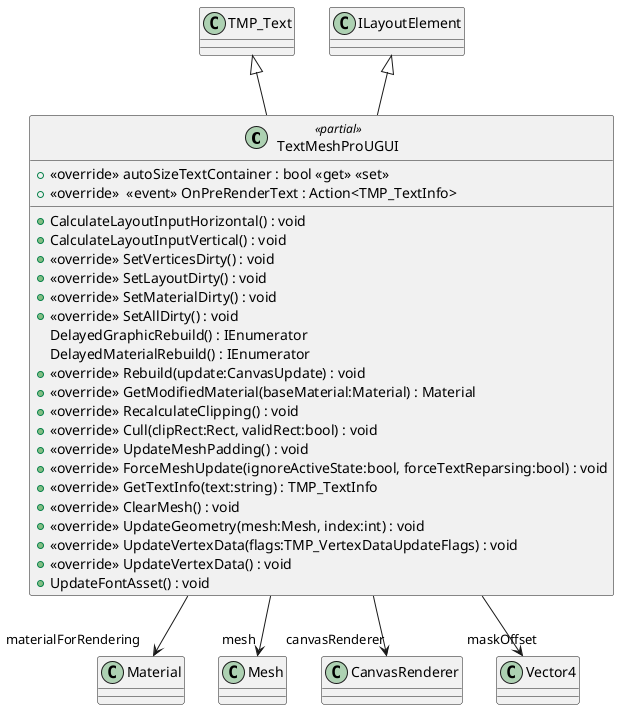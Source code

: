 @startuml
class TextMeshProUGUI <<partial>> {
    + <<override>> autoSizeTextContainer : bool <<get>> <<set>>
    + CalculateLayoutInputHorizontal() : void
    + CalculateLayoutInputVertical() : void
    + <<override>> SetVerticesDirty() : void
    + <<override>> SetLayoutDirty() : void
    + <<override>> SetMaterialDirty() : void
    + <<override>> SetAllDirty() : void
    DelayedGraphicRebuild() : IEnumerator
    DelayedMaterialRebuild() : IEnumerator
    + <<override>> Rebuild(update:CanvasUpdate) : void
    + <<override>> GetModifiedMaterial(baseMaterial:Material) : Material
    + <<override>> RecalculateClipping() : void
    + <<override>> Cull(clipRect:Rect, validRect:bool) : void
    + <<override>> UpdateMeshPadding() : void
    + <<override>> ForceMeshUpdate(ignoreActiveState:bool, forceTextReparsing:bool) : void
    + <<override>> GetTextInfo(text:string) : TMP_TextInfo
    + <<override>> ClearMesh() : void
    + <<override>>  <<event>> OnPreRenderText : Action<TMP_TextInfo> 
    + <<override>> UpdateGeometry(mesh:Mesh, index:int) : void
    + <<override>> UpdateVertexData(flags:TMP_VertexDataUpdateFlags) : void
    + <<override>> UpdateVertexData() : void
    + UpdateFontAsset() : void
}
TMP_Text <|-- TextMeshProUGUI
ILayoutElement <|-- TextMeshProUGUI
TextMeshProUGUI --> "materialForRendering" Material
TextMeshProUGUI --> "mesh" Mesh
TextMeshProUGUI --> "canvasRenderer" CanvasRenderer
TextMeshProUGUI --> "maskOffset" Vector4
@enduml
